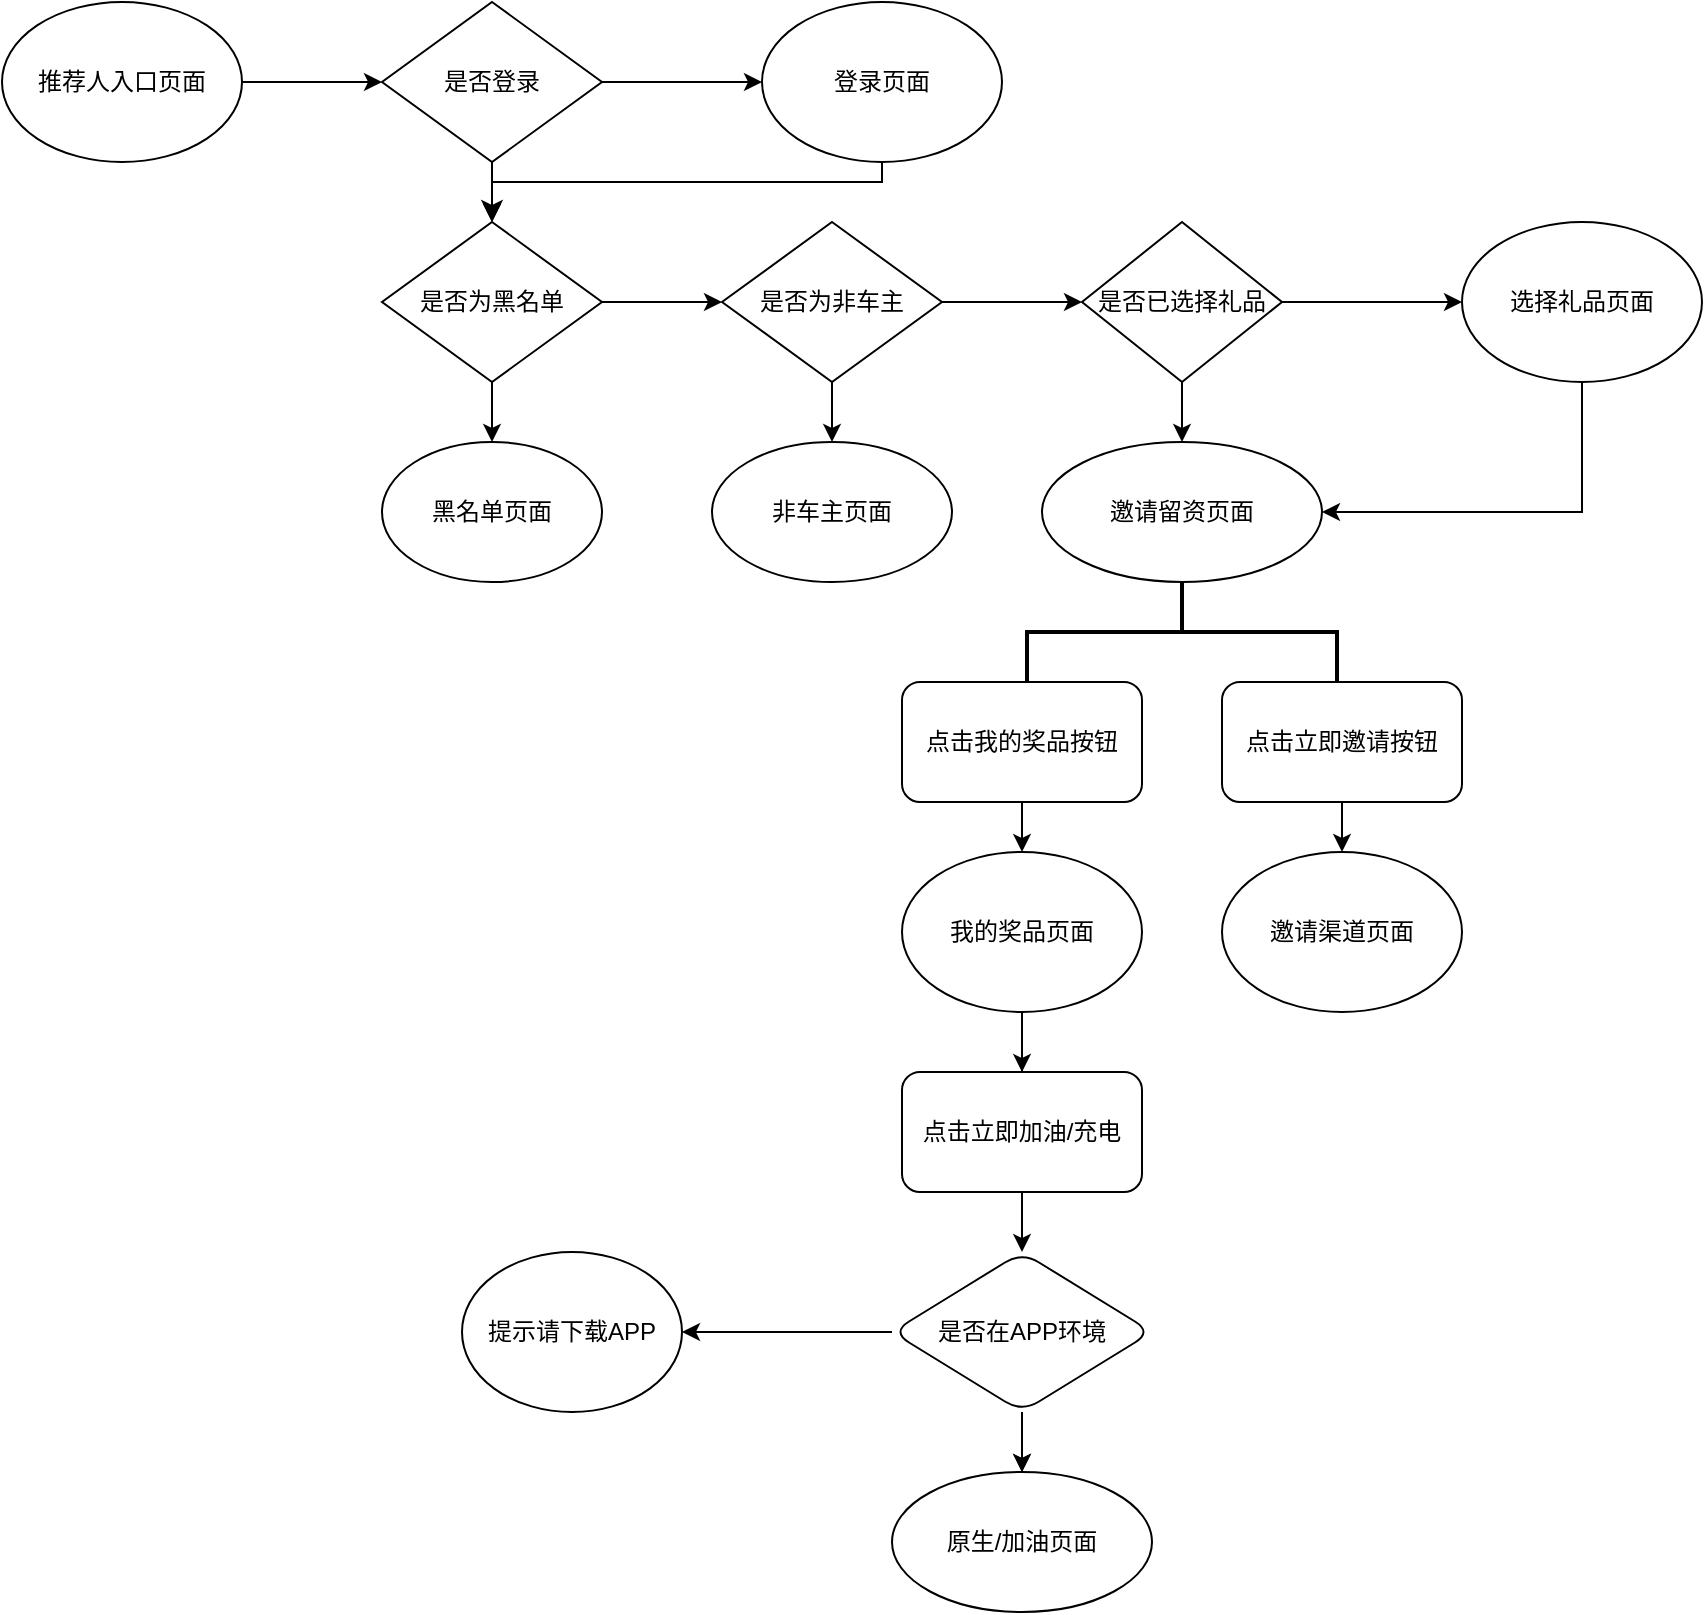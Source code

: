 <mxfile version="21.3.8" type="github">
  <diagram name="Page-1" id="8ce9d11a-91a2-4d17-14d8-a56ed91bf033">
    <mxGraphModel dx="1306" dy="843" grid="1" gridSize="10" guides="1" tooltips="1" connect="1" arrows="1" fold="1" page="1" pageScale="1" pageWidth="1100" pageHeight="850" background="none" math="0" shadow="0">
      <root>
        <mxCell id="0" />
        <mxCell id="1" parent="0" />
        <mxCell id="_9gmj-2kIgi6-tLGqkVm-63" value="" style="edgeStyle=none;rounded=0;orthogonalLoop=1;jettySize=auto;html=1;" edge="1" parent="1" source="_9gmj-2kIgi6-tLGqkVm-61" target="_9gmj-2kIgi6-tLGqkVm-62">
          <mxGeometry relative="1" as="geometry" />
        </mxCell>
        <mxCell id="_9gmj-2kIgi6-tLGqkVm-61" value="推荐人入口页面" style="ellipse;whiteSpace=wrap;html=1;" vertex="1" parent="1">
          <mxGeometry y="40" width="120" height="80" as="geometry" />
        </mxCell>
        <mxCell id="_9gmj-2kIgi6-tLGqkVm-65" value="" style="edgeStyle=none;rounded=0;orthogonalLoop=1;jettySize=auto;html=1;" edge="1" parent="1" source="_9gmj-2kIgi6-tLGqkVm-62" target="_9gmj-2kIgi6-tLGqkVm-64">
          <mxGeometry relative="1" as="geometry" />
        </mxCell>
        <mxCell id="_9gmj-2kIgi6-tLGqkVm-67" value="" style="edgeStyle=none;rounded=0;orthogonalLoop=1;jettySize=auto;html=1;" edge="1" parent="1" source="_9gmj-2kIgi6-tLGqkVm-62" target="_9gmj-2kIgi6-tLGqkVm-66">
          <mxGeometry relative="1" as="geometry" />
        </mxCell>
        <mxCell id="_9gmj-2kIgi6-tLGqkVm-62" value="是否登录" style="rhombus;whiteSpace=wrap;html=1;" vertex="1" parent="1">
          <mxGeometry x="190" y="40" width="110" height="80" as="geometry" />
        </mxCell>
        <mxCell id="_9gmj-2kIgi6-tLGqkVm-69" value="" style="edgeStyle=none;rounded=0;orthogonalLoop=1;jettySize=auto;html=1;" edge="1" parent="1" source="_9gmj-2kIgi6-tLGqkVm-64" target="_9gmj-2kIgi6-tLGqkVm-68">
          <mxGeometry relative="1" as="geometry" />
        </mxCell>
        <mxCell id="_9gmj-2kIgi6-tLGqkVm-71" value="" style="edgeStyle=none;rounded=0;orthogonalLoop=1;jettySize=auto;html=1;" edge="1" parent="1" source="_9gmj-2kIgi6-tLGqkVm-64" target="_9gmj-2kIgi6-tLGqkVm-70">
          <mxGeometry relative="1" as="geometry" />
        </mxCell>
        <mxCell id="_9gmj-2kIgi6-tLGqkVm-64" value="是否为黑名单" style="rhombus;whiteSpace=wrap;html=1;" vertex="1" parent="1">
          <mxGeometry x="190" y="150" width="110" height="80" as="geometry" />
        </mxCell>
        <mxCell id="_9gmj-2kIgi6-tLGqkVm-66" value="登录页面" style="ellipse;whiteSpace=wrap;html=1;" vertex="1" parent="1">
          <mxGeometry x="380" y="40" width="120" height="80" as="geometry" />
        </mxCell>
        <mxCell id="_9gmj-2kIgi6-tLGqkVm-68" value="黑名单页面" style="ellipse;whiteSpace=wrap;html=1;" vertex="1" parent="1">
          <mxGeometry x="190" y="260" width="110" height="70" as="geometry" />
        </mxCell>
        <mxCell id="_9gmj-2kIgi6-tLGqkVm-73" value="" style="edgeStyle=none;rounded=0;orthogonalLoop=1;jettySize=auto;html=1;" edge="1" parent="1" source="_9gmj-2kIgi6-tLGqkVm-70" target="_9gmj-2kIgi6-tLGqkVm-72">
          <mxGeometry relative="1" as="geometry" />
        </mxCell>
        <mxCell id="_9gmj-2kIgi6-tLGqkVm-75" value="" style="edgeStyle=none;rounded=0;orthogonalLoop=1;jettySize=auto;html=1;" edge="1" parent="1" source="_9gmj-2kIgi6-tLGqkVm-70" target="_9gmj-2kIgi6-tLGqkVm-74">
          <mxGeometry relative="1" as="geometry" />
        </mxCell>
        <mxCell id="_9gmj-2kIgi6-tLGqkVm-70" value="是否为非车主" style="rhombus;whiteSpace=wrap;html=1;" vertex="1" parent="1">
          <mxGeometry x="360" y="150" width="110" height="80" as="geometry" />
        </mxCell>
        <mxCell id="_9gmj-2kIgi6-tLGqkVm-72" value="非车主页面" style="ellipse;whiteSpace=wrap;html=1;" vertex="1" parent="1">
          <mxGeometry x="355" y="260" width="120" height="70" as="geometry" />
        </mxCell>
        <mxCell id="_9gmj-2kIgi6-tLGqkVm-77" value="" style="edgeStyle=none;rounded=0;orthogonalLoop=1;jettySize=auto;html=1;" edge="1" parent="1" source="_9gmj-2kIgi6-tLGqkVm-74" target="_9gmj-2kIgi6-tLGqkVm-76">
          <mxGeometry relative="1" as="geometry" />
        </mxCell>
        <mxCell id="_9gmj-2kIgi6-tLGqkVm-81" value="" style="edgeStyle=none;rounded=0;orthogonalLoop=1;jettySize=auto;html=1;" edge="1" parent="1" source="_9gmj-2kIgi6-tLGqkVm-74" target="_9gmj-2kIgi6-tLGqkVm-80">
          <mxGeometry relative="1" as="geometry" />
        </mxCell>
        <mxCell id="_9gmj-2kIgi6-tLGqkVm-74" value="是否已选择礼品" style="rhombus;whiteSpace=wrap;html=1;" vertex="1" parent="1">
          <mxGeometry x="540" y="150" width="100" height="80" as="geometry" />
        </mxCell>
        <mxCell id="_9gmj-2kIgi6-tLGqkVm-76" value="邀请留资页面" style="ellipse;whiteSpace=wrap;html=1;" vertex="1" parent="1">
          <mxGeometry x="520" y="260" width="140" height="70" as="geometry" />
        </mxCell>
        <mxCell id="_9gmj-2kIgi6-tLGqkVm-82" style="edgeStyle=none;rounded=0;orthogonalLoop=1;jettySize=auto;html=1;entryX=1;entryY=0.5;entryDx=0;entryDy=0;" edge="1" parent="1" source="_9gmj-2kIgi6-tLGqkVm-80" target="_9gmj-2kIgi6-tLGqkVm-76">
          <mxGeometry relative="1" as="geometry">
            <Array as="points">
              <mxPoint x="790" y="295" />
            </Array>
          </mxGeometry>
        </mxCell>
        <mxCell id="_9gmj-2kIgi6-tLGqkVm-80" value="选择礼品页面" style="ellipse;whiteSpace=wrap;html=1;" vertex="1" parent="1">
          <mxGeometry x="730" y="150" width="120" height="80" as="geometry" />
        </mxCell>
        <mxCell id="_9gmj-2kIgi6-tLGqkVm-92" value="" style="edgeStyle=none;rounded=0;orthogonalLoop=1;jettySize=auto;html=1;" edge="1" parent="1" source="_9gmj-2kIgi6-tLGqkVm-83" target="_9gmj-2kIgi6-tLGqkVm-91">
          <mxGeometry relative="1" as="geometry" />
        </mxCell>
        <mxCell id="_9gmj-2kIgi6-tLGqkVm-83" value="点击我的奖品按钮" style="rounded=1;whiteSpace=wrap;html=1;" vertex="1" parent="1">
          <mxGeometry x="450" y="380" width="120" height="60" as="geometry" />
        </mxCell>
        <mxCell id="_9gmj-2kIgi6-tLGqkVm-94" value="" style="edgeStyle=none;rounded=0;orthogonalLoop=1;jettySize=auto;html=1;" edge="1" parent="1" source="_9gmj-2kIgi6-tLGqkVm-87" target="_9gmj-2kIgi6-tLGqkVm-93">
          <mxGeometry relative="1" as="geometry" />
        </mxCell>
        <mxCell id="_9gmj-2kIgi6-tLGqkVm-87" value="点击立即邀请按钮" style="rounded=1;whiteSpace=wrap;html=1;" vertex="1" parent="1">
          <mxGeometry x="610" y="380" width="120" height="60" as="geometry" />
        </mxCell>
        <mxCell id="_9gmj-2kIgi6-tLGqkVm-88" value="" style="strokeWidth=2;html=1;shape=mxgraph.flowchart.annotation_2;align=left;labelPosition=right;pointerEvents=1;direction=south;" vertex="1" parent="1">
          <mxGeometry x="512.5" y="330" width="155" height="50" as="geometry" />
        </mxCell>
        <mxCell id="_9gmj-2kIgi6-tLGqkVm-96" value="" style="edgeStyle=none;rounded=0;orthogonalLoop=1;jettySize=auto;html=1;" edge="1" parent="1" source="_9gmj-2kIgi6-tLGqkVm-91">
          <mxGeometry relative="1" as="geometry">
            <mxPoint x="510" y="595" as="targetPoint" />
          </mxGeometry>
        </mxCell>
        <mxCell id="_9gmj-2kIgi6-tLGqkVm-98" value="" style="edgeStyle=none;rounded=0;orthogonalLoop=1;jettySize=auto;html=1;" edge="1" parent="1" source="_9gmj-2kIgi6-tLGqkVm-91" target="_9gmj-2kIgi6-tLGqkVm-97">
          <mxGeometry relative="1" as="geometry" />
        </mxCell>
        <mxCell id="_9gmj-2kIgi6-tLGqkVm-91" value="我的奖品页面" style="ellipse;whiteSpace=wrap;html=1;rounded=1;" vertex="1" parent="1">
          <mxGeometry x="450" y="465" width="120" height="80" as="geometry" />
        </mxCell>
        <mxCell id="_9gmj-2kIgi6-tLGqkVm-93" value="邀请渠道页面" style="ellipse;whiteSpace=wrap;html=1;rounded=1;" vertex="1" parent="1">
          <mxGeometry x="610" y="465" width="120" height="80" as="geometry" />
        </mxCell>
        <mxCell id="_9gmj-2kIgi6-tLGqkVm-100" value="" style="edgeStyle=none;rounded=0;orthogonalLoop=1;jettySize=auto;html=1;" edge="1" parent="1" source="_9gmj-2kIgi6-tLGqkVm-97" target="_9gmj-2kIgi6-tLGqkVm-99">
          <mxGeometry relative="1" as="geometry" />
        </mxCell>
        <mxCell id="_9gmj-2kIgi6-tLGqkVm-97" value="点击立即加油/充电" style="whiteSpace=wrap;html=1;rounded=1;" vertex="1" parent="1">
          <mxGeometry x="450" y="575" width="120" height="60" as="geometry" />
        </mxCell>
        <mxCell id="_9gmj-2kIgi6-tLGqkVm-102" value="" style="edgeStyle=none;rounded=0;orthogonalLoop=1;jettySize=auto;html=1;" edge="1" parent="1" source="_9gmj-2kIgi6-tLGqkVm-99">
          <mxGeometry relative="1" as="geometry">
            <mxPoint x="510" y="775" as="targetPoint" />
          </mxGeometry>
        </mxCell>
        <mxCell id="_9gmj-2kIgi6-tLGqkVm-104" value="" style="edgeStyle=none;rounded=0;orthogonalLoop=1;jettySize=auto;html=1;" edge="1" parent="1" source="_9gmj-2kIgi6-tLGqkVm-99" target="_9gmj-2kIgi6-tLGqkVm-103">
          <mxGeometry relative="1" as="geometry" />
        </mxCell>
        <mxCell id="_9gmj-2kIgi6-tLGqkVm-106" value="" style="edgeStyle=none;rounded=0;orthogonalLoop=1;jettySize=auto;html=1;" edge="1" parent="1" source="_9gmj-2kIgi6-tLGqkVm-99" target="_9gmj-2kIgi6-tLGqkVm-105">
          <mxGeometry relative="1" as="geometry" />
        </mxCell>
        <mxCell id="_9gmj-2kIgi6-tLGqkVm-99" value="是否在APP环境" style="rhombus;whiteSpace=wrap;html=1;rounded=1;" vertex="1" parent="1">
          <mxGeometry x="445" y="665" width="130" height="80" as="geometry" />
        </mxCell>
        <mxCell id="_9gmj-2kIgi6-tLGqkVm-103" value="提示请下载APP" style="ellipse;whiteSpace=wrap;html=1;rounded=1;" vertex="1" parent="1">
          <mxGeometry x="230" y="665" width="110" height="80" as="geometry" />
        </mxCell>
        <mxCell id="_9gmj-2kIgi6-tLGqkVm-105" value="原生/加油页面" style="ellipse;whiteSpace=wrap;html=1;rounded=1;" vertex="1" parent="1">
          <mxGeometry x="445" y="775" width="130" height="70" as="geometry" />
        </mxCell>
        <mxCell id="_9gmj-2kIgi6-tLGqkVm-107" value="" style="edgeStyle=segmentEdgeStyle;endArrow=classic;html=1;curved=0;rounded=0;endSize=8;startSize=8;entryX=0.5;entryY=0;entryDx=0;entryDy=0;" edge="1" parent="1" source="_9gmj-2kIgi6-tLGqkVm-66" target="_9gmj-2kIgi6-tLGqkVm-64">
          <mxGeometry width="50" height="50" relative="1" as="geometry">
            <mxPoint x="475" y="140" as="sourcePoint" />
            <mxPoint x="280" y="140" as="targetPoint" />
            <Array as="points">
              <mxPoint x="440" y="130" />
              <mxPoint x="245" y="130" />
            </Array>
          </mxGeometry>
        </mxCell>
      </root>
    </mxGraphModel>
  </diagram>
</mxfile>
